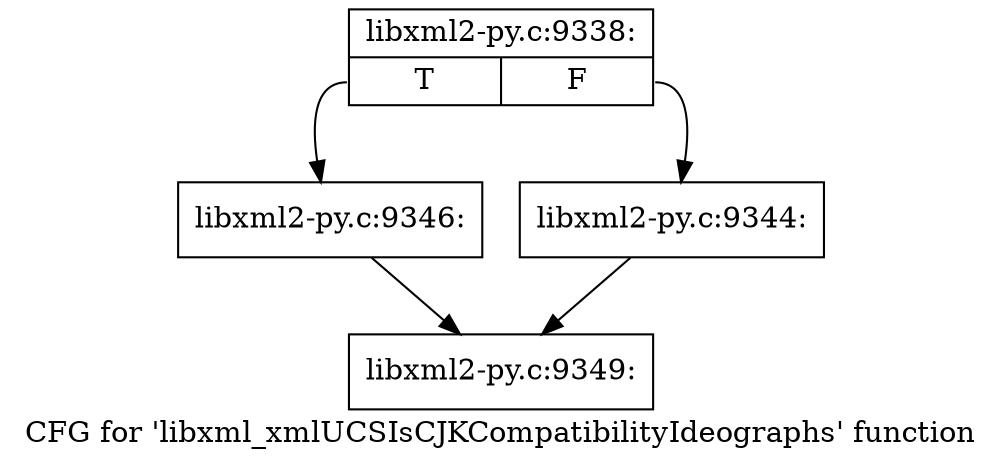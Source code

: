 digraph "CFG for 'libxml_xmlUCSIsCJKCompatibilityIdeographs' function" {
	label="CFG for 'libxml_xmlUCSIsCJKCompatibilityIdeographs' function";

	Node0x450be10 [shape=record,label="{libxml2-py.c:9338:|{<s0>T|<s1>F}}"];
	Node0x450be10:s0 -> Node0x450ec50;
	Node0x450be10:s1 -> Node0x450ec00;
	Node0x450ec00 [shape=record,label="{libxml2-py.c:9344:}"];
	Node0x450ec00 -> Node0x450c1f0;
	Node0x450ec50 [shape=record,label="{libxml2-py.c:9346:}"];
	Node0x450ec50 -> Node0x450c1f0;
	Node0x450c1f0 [shape=record,label="{libxml2-py.c:9349:}"];
}
